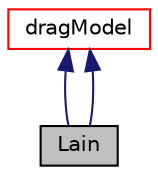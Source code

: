 digraph "Lain"
{
  bgcolor="transparent";
  edge [fontname="Helvetica",fontsize="10",labelfontname="Helvetica",labelfontsize="10"];
  node [fontname="Helvetica",fontsize="10",shape=record];
  Node4 [label="Lain",height=0.2,width=0.4,color="black", fillcolor="grey75", style="filled", fontcolor="black"];
  Node5 -> Node4 [dir="back",color="midnightblue",fontsize="10",style="solid",fontname="Helvetica"];
  Node5 [label="dragModel",height=0.2,width=0.4,color="red",URL="$a33089.html"];
  Node5 -> Node4 [dir="back",color="midnightblue",fontsize="10",style="solid",fontname="Helvetica"];
}

